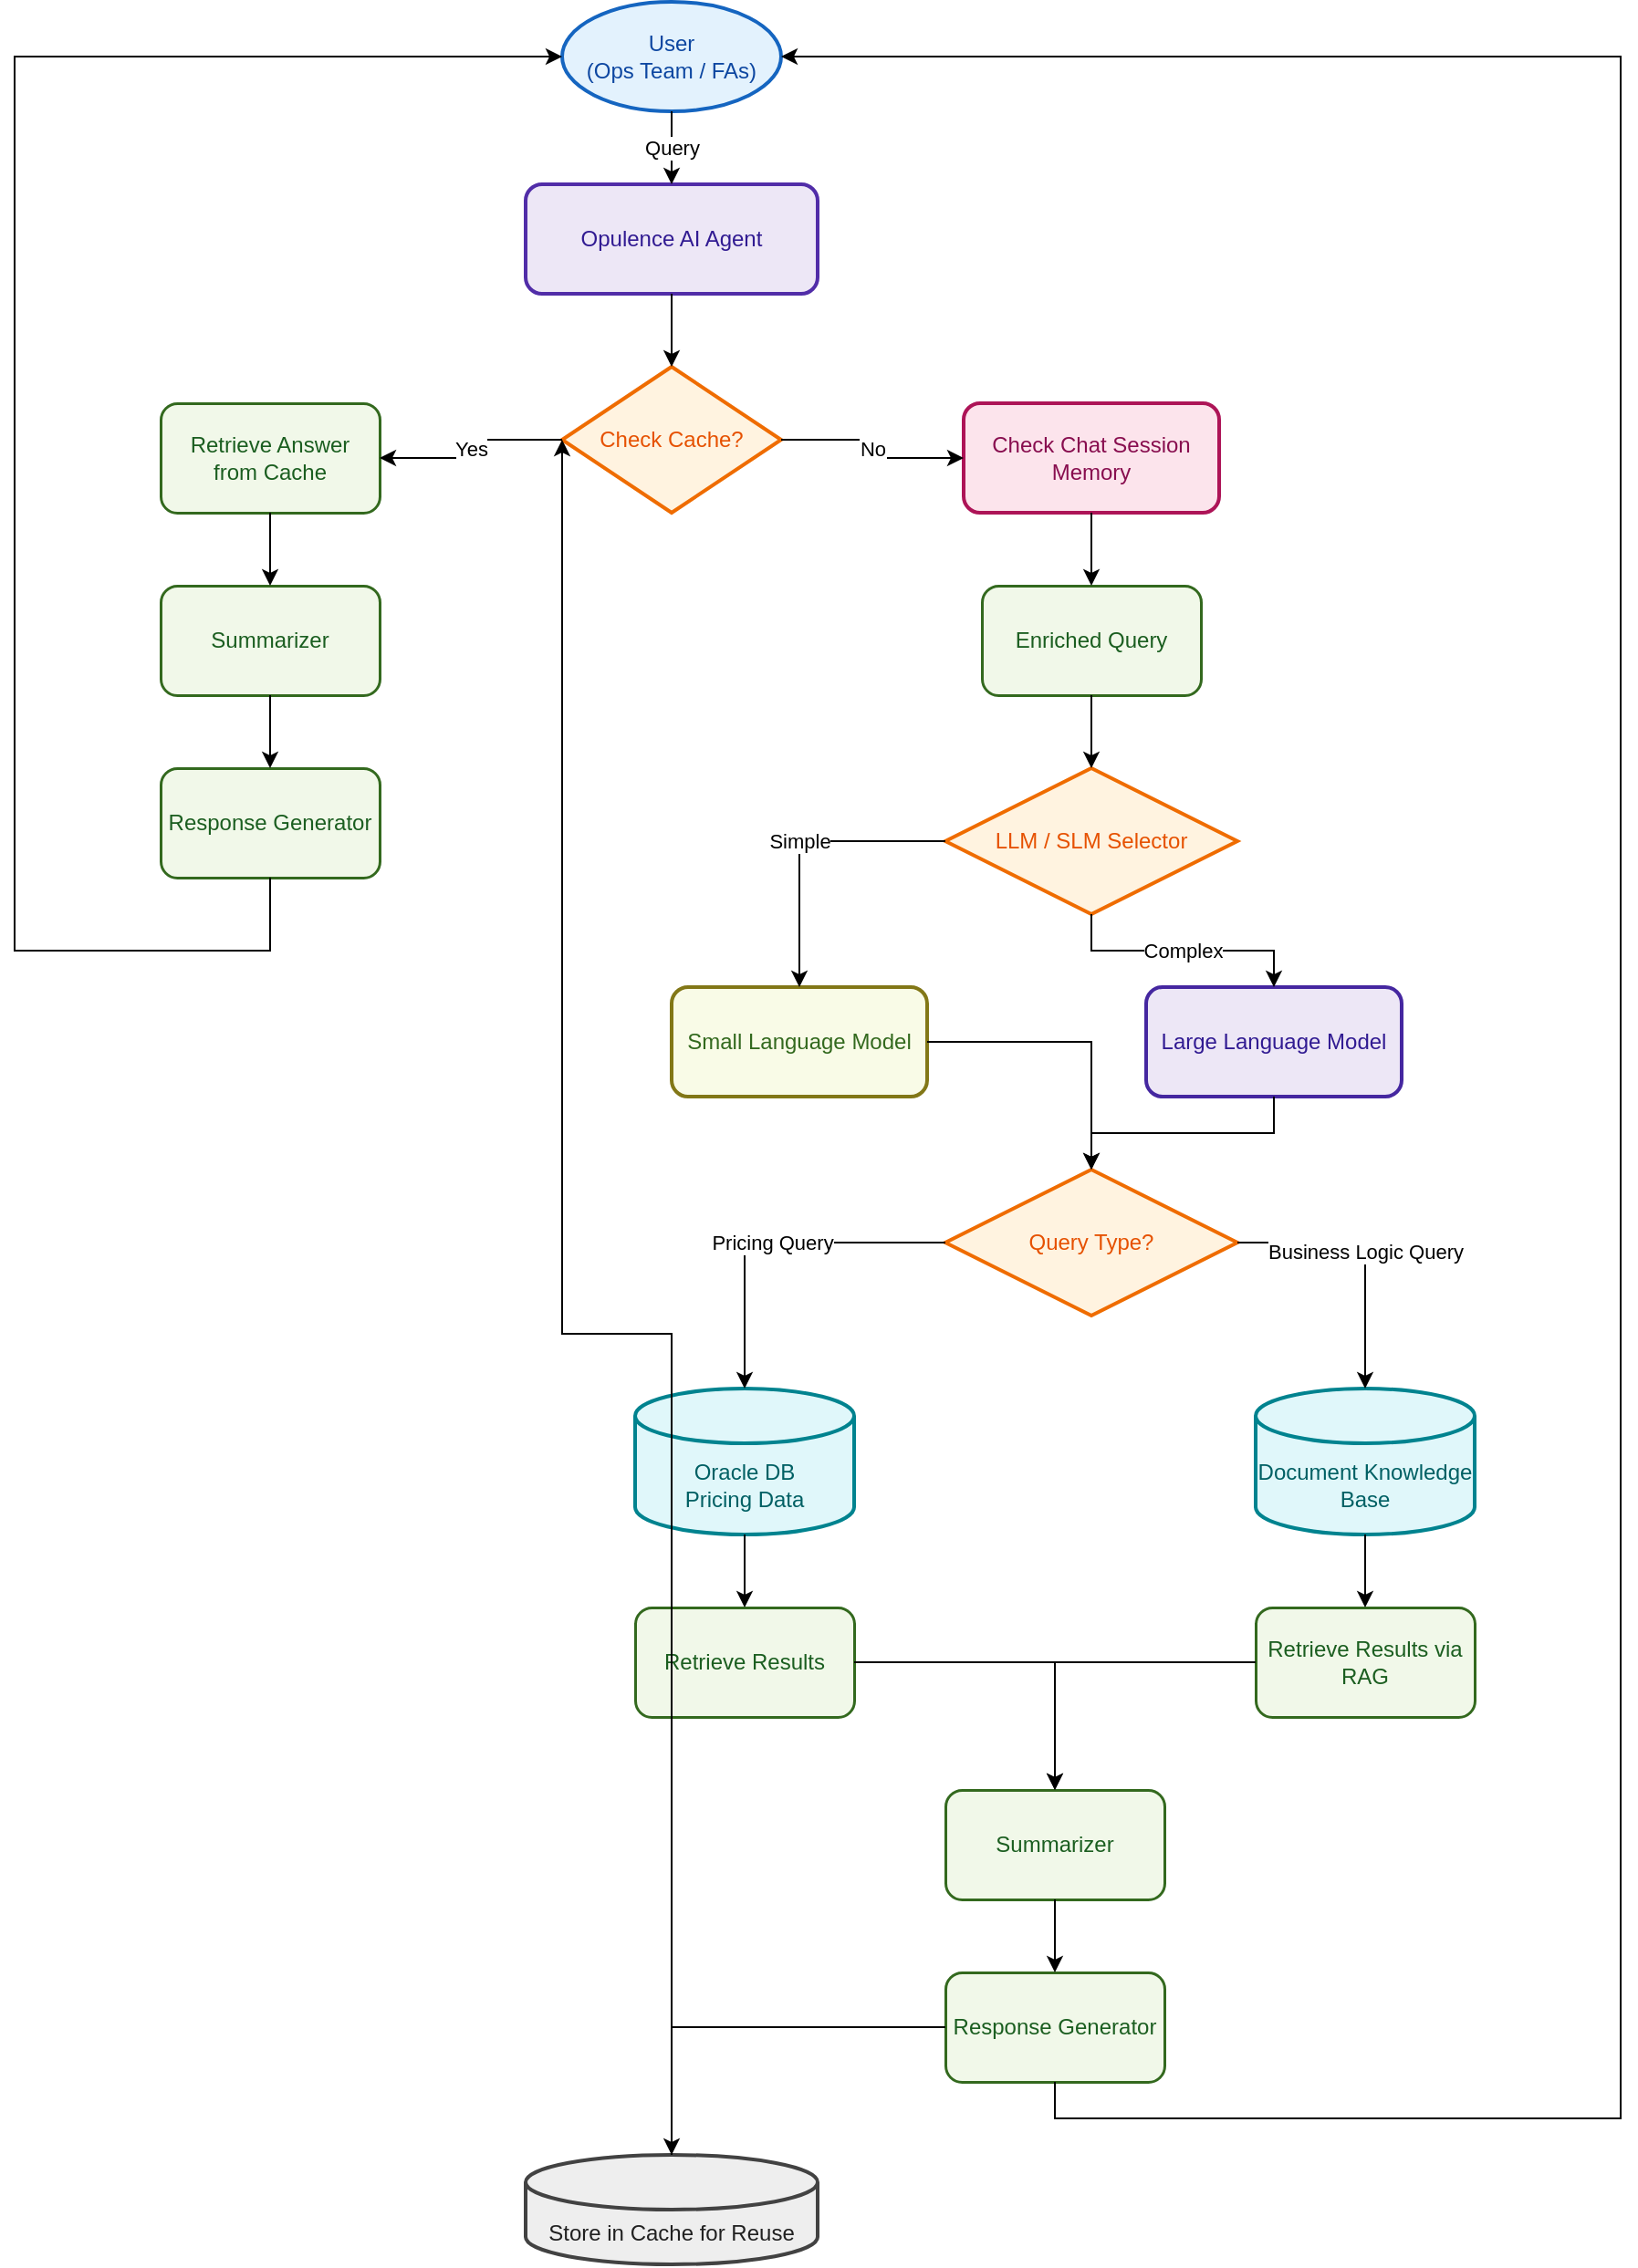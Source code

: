 <mxfile version="28.1.2">
  <diagram name="Opulence AI Agent Flow" id="NL_RCInChaSMK1xMieWF">
    <mxGraphModel dx="1034" dy="570" grid="1" gridSize="10" guides="1" tooltips="1" connect="1" arrows="1" fold="1" page="1" pageScale="1" pageWidth="850" pageHeight="1100" math="0" shadow="0">
      <root>
        <mxCell id="0" />
        <mxCell id="1" parent="0" />
        <mxCell id="cL05uHltIANyyaPC3ZzF-1" value="User&#xa;(Ops Team / FAs)" style="ellipse;whiteSpace=wrap;html=1;fillColor=#e3f2fd;strokeColor=#1565c0;strokeWidth=2;fontColor=#0d47a1;" vertex="1" parent="1">
          <mxGeometry x="500" y="40" width="120" height="60" as="geometry" />
        </mxCell>
        <mxCell id="cL05uHltIANyyaPC3ZzF-2" value="Opulence AI Agent" style="rounded=1;whiteSpace=wrap;html=1;fillColor=#ede7f6;strokeColor=#512da8;strokeWidth=2;fontColor=#311b92;" vertex="1" parent="1">
          <mxGeometry x="480" y="140" width="160" height="60" as="geometry" />
        </mxCell>
        <mxCell id="cL05uHltIANyyaPC3ZzF-3" value="Check Cache?" style="rhombus;whiteSpace=wrap;html=1;fillColor=#fff3e0;strokeColor=#ef6c00;strokeWidth=2;fontColor=#e65100;" vertex="1" parent="1">
          <mxGeometry x="500" y="240" width="120" height="80" as="geometry" />
        </mxCell>
        <mxCell id="cL05uHltIANyyaPC3ZzF-4" value="Retrieve Answer&#xa;from Cache" style="rounded=1;whiteSpace=wrap;html=1;fillColor=#f1f8e9;strokeColor=#33691e;strokeWidth=1.5;fontColor=#1b5e20;" vertex="1" parent="1">
          <mxGeometry x="280" y="260" width="120" height="60" as="geometry" />
        </mxCell>
        <mxCell id="cL05uHltIANyyaPC3ZzF-5" value="Summarizer" style="rounded=1;whiteSpace=wrap;html=1;fillColor=#f1f8e9;strokeColor=#33691e;strokeWidth=1.5;fontColor=#1b5e20;" vertex="1" parent="1">
          <mxGeometry x="280" y="360" width="120" height="60" as="geometry" />
        </mxCell>
        <mxCell id="cL05uHltIANyyaPC3ZzF-6" value="Response Generator" style="rounded=1;whiteSpace=wrap;html=1;fillColor=#f1f8e9;strokeColor=#33691e;strokeWidth=1.5;fontColor=#1b5e20;" vertex="1" parent="1">
          <mxGeometry x="280" y="460" width="120" height="60" as="geometry" />
        </mxCell>
        <mxCell id="cL05uHltIANyyaPC3ZzF-7" value="Check Chat Session Memory" style="rounded=1;whiteSpace=wrap;html=1;fillColor=#fce4ec;strokeColor=#ad1457;strokeWidth=2;fontColor=#880e4f;" vertex="1" parent="1">
          <mxGeometry x="720" y="260" width="140" height="60" as="geometry" />
        </mxCell>
        <mxCell id="cL05uHltIANyyaPC3ZzF-8" value="Enriched Query" style="rounded=1;whiteSpace=wrap;html=1;fillColor=#f1f8e9;strokeColor=#33691e;strokeWidth=1.5;fontColor=#1b5e20;" vertex="1" parent="1">
          <mxGeometry x="730" y="360" width="120" height="60" as="geometry" />
        </mxCell>
        <mxCell id="cL05uHltIANyyaPC3ZzF-9" value="LLM / SLM Selector" style="rhombus;whiteSpace=wrap;html=1;fillColor=#fff3e0;strokeColor=#ef6c00;strokeWidth=2;fontColor=#e65100;" vertex="1" parent="1">
          <mxGeometry x="710" y="460" width="160" height="80" as="geometry" />
        </mxCell>
        <mxCell id="cL05uHltIANyyaPC3ZzF-10" value="Small Language Model" style="rounded=1;whiteSpace=wrap;html=1;fillColor=#f9fbe7;strokeColor=#827717;strokeWidth=2;fontColor=#33691e;" vertex="1" parent="1">
          <mxGeometry x="560" y="580" width="140" height="60" as="geometry" />
        </mxCell>
        <mxCell id="cL05uHltIANyyaPC3ZzF-11" value="Large Language Model" style="rounded=1;whiteSpace=wrap;html=1;fillColor=#ede7f6;strokeColor=#4527a0;strokeWidth=2;fontColor=#311b92;" vertex="1" parent="1">
          <mxGeometry x="820" y="580" width="140" height="60" as="geometry" />
        </mxCell>
        <mxCell id="cL05uHltIANyyaPC3ZzF-12" value="Query Type?" style="rhombus;whiteSpace=wrap;html=1;fillColor=#fff3e0;strokeColor=#ef6c00;strokeWidth=2;fontColor=#e65100;" vertex="1" parent="1">
          <mxGeometry x="710" y="680" width="160" height="80" as="geometry" />
        </mxCell>
        <mxCell id="cL05uHltIANyyaPC3ZzF-13" value="Oracle DB&#xa;Pricing Data" style="shape=cylinder3;whiteSpace=wrap;html=1;boundedLbl=1;backgroundOutline=1;size=15;fillColor=#e0f7fa;strokeColor=#00838f;strokeWidth=2;fontColor=#006064;" vertex="1" parent="1">
          <mxGeometry x="540" y="800" width="120" height="80" as="geometry" />
        </mxCell>
        <mxCell id="cL05uHltIANyyaPC3ZzF-14" value="Document Knowledge Base" style="shape=cylinder3;whiteSpace=wrap;html=1;boundedLbl=1;backgroundOutline=1;size=15;fillColor=#e0f7fa;strokeColor=#00838f;strokeWidth=2;fontColor=#006064;" vertex="1" parent="1">
          <mxGeometry x="880" y="800" width="120" height="80" as="geometry" />
        </mxCell>
        <mxCell id="cL05uHltIANyyaPC3ZzF-15" value="Retrieve Results" style="rounded=1;whiteSpace=wrap;html=1;fillColor=#f1f8e9;strokeColor=#33691e;strokeWidth=1.5;fontColor=#1b5e20;" vertex="1" parent="1">
          <mxGeometry x="540" y="920" width="120" height="60" as="geometry" />
        </mxCell>
        <mxCell id="cL05uHltIANyyaPC3ZzF-16" value="Retrieve Results via RAG" style="rounded=1;whiteSpace=wrap;html=1;fillColor=#f1f8e9;strokeColor=#33691e;strokeWidth=1.5;fontColor=#1b5e20;" vertex="1" parent="1">
          <mxGeometry x="880" y="920" width="120" height="60" as="geometry" />
        </mxCell>
        <mxCell id="cL05uHltIANyyaPC3ZzF-17" value="Summarizer" style="rounded=1;whiteSpace=wrap;html=1;fillColor=#f1f8e9;strokeColor=#33691e;strokeWidth=1.5;fontColor=#1b5e20;" vertex="1" parent="1">
          <mxGeometry x="710" y="1020" width="120" height="60" as="geometry" />
        </mxCell>
        <mxCell id="cL05uHltIANyyaPC3ZzF-18" value="Response Generator" style="rounded=1;whiteSpace=wrap;html=1;fillColor=#f1f8e9;strokeColor=#33691e;strokeWidth=1.5;fontColor=#1b5e20;" vertex="1" parent="1">
          <mxGeometry x="710" y="1120" width="120" height="60" as="geometry" />
        </mxCell>
        <mxCell id="cL05uHltIANyyaPC3ZzF-19" value="Store in Cache for Reuse" style="shape=cylinder3;whiteSpace=wrap;html=1;boundedLbl=1;backgroundOutline=1;size=15;fillColor=#eeeeee;strokeColor=#424242;strokeWidth=2;fontColor=#212121;" vertex="1" parent="1">
          <mxGeometry x="480" y="1220" width="160" height="60" as="geometry" />
        </mxCell>
        <mxCell id="cL05uHltIANyyaPC3ZzF-20" value="Query" style="edgeStyle=orthogonalEdgeStyle;rounded=0;orthogonalLoop=1;jettySize=auto;html=1;" edge="1" parent="1" source="cL05uHltIANyyaPC3ZzF-1" target="cL05uHltIANyyaPC3ZzF-2">
          <mxGeometry relative="1" as="geometry" />
        </mxCell>
        <mxCell id="cL05uHltIANyyaPC3ZzF-21" value="" style="edgeStyle=orthogonalEdgeStyle;rounded=0;orthogonalLoop=1;jettySize=auto;html=1;" edge="1" parent="1" source="cL05uHltIANyyaPC3ZzF-2" target="cL05uHltIANyyaPC3ZzF-3">
          <mxGeometry relative="1" as="geometry" />
        </mxCell>
        <mxCell id="cL05uHltIANyyaPC3ZzF-22" value="Yes" style="edgeStyle=orthogonalEdgeStyle;rounded=0;orthogonalLoop=1;jettySize=auto;html=1;" edge="1" parent="1" source="cL05uHltIANyyaPC3ZzF-3" target="cL05uHltIANyyaPC3ZzF-4">
          <mxGeometry relative="1" as="geometry" />
        </mxCell>
        <mxCell id="cL05uHltIANyyaPC3ZzF-23" value="No" style="edgeStyle=orthogonalEdgeStyle;rounded=0;orthogonalLoop=1;jettySize=auto;html=1;" edge="1" parent="1" source="cL05uHltIANyyaPC3ZzF-3" target="cL05uHltIANyyaPC3ZzF-7">
          <mxGeometry relative="1" as="geometry" />
        </mxCell>
        <mxCell id="cL05uHltIANyyaPC3ZzF-24" value="" style="edgeStyle=orthogonalEdgeStyle;rounded=0;orthogonalLoop=1;jettySize=auto;html=1;" edge="1" parent="1" source="cL05uHltIANyyaPC3ZzF-4" target="cL05uHltIANyyaPC3ZzF-5">
          <mxGeometry relative="1" as="geometry" />
        </mxCell>
        <mxCell id="cL05uHltIANyyaPC3ZzF-25" value="" style="edgeStyle=orthogonalEdgeStyle;rounded=0;orthogonalLoop=1;jettySize=auto;html=1;" edge="1" parent="1" source="cL05uHltIANyyaPC3ZzF-5" target="cL05uHltIANyyaPC3ZzF-6">
          <mxGeometry relative="1" as="geometry" />
        </mxCell>
        <mxCell id="cL05uHltIANyyaPC3ZzF-26" value="" style="edgeStyle=orthogonalEdgeStyle;rounded=0;orthogonalLoop=1;jettySize=auto;html=1;" edge="1" parent="1" source="cL05uHltIANyyaPC3ZzF-6" target="cL05uHltIANyyaPC3ZzF-1">
          <mxGeometry relative="1" as="geometry">
            <Array as="points">
              <mxPoint x="340" y="560" />
              <mxPoint x="200" y="560" />
              <mxPoint x="200" y="70" />
            </Array>
          </mxGeometry>
        </mxCell>
        <mxCell id="cL05uHltIANyyaPC3ZzF-27" value="" style="edgeStyle=orthogonalEdgeStyle;rounded=0;orthogonalLoop=1;jettySize=auto;html=1;" edge="1" parent="1" source="cL05uHltIANyyaPC3ZzF-7" target="cL05uHltIANyyaPC3ZzF-8">
          <mxGeometry relative="1" as="geometry" />
        </mxCell>
        <mxCell id="cL05uHltIANyyaPC3ZzF-28" value="" style="edgeStyle=orthogonalEdgeStyle;rounded=0;orthogonalLoop=1;jettySize=auto;html=1;" edge="1" parent="1" source="cL05uHltIANyyaPC3ZzF-8" target="cL05uHltIANyyaPC3ZzF-9">
          <mxGeometry relative="1" as="geometry" />
        </mxCell>
        <mxCell id="cL05uHltIANyyaPC3ZzF-29" value="Simple" style="edgeStyle=orthogonalEdgeStyle;rounded=0;orthogonalLoop=1;jettySize=auto;html=1;" edge="1" parent="1" source="cL05uHltIANyyaPC3ZzF-9" target="cL05uHltIANyyaPC3ZzF-10">
          <mxGeometry relative="1" as="geometry" />
        </mxCell>
        <mxCell id="cL05uHltIANyyaPC3ZzF-30" value="Complex" style="edgeStyle=orthogonalEdgeStyle;rounded=0;orthogonalLoop=1;jettySize=auto;html=1;" edge="1" parent="1" source="cL05uHltIANyyaPC3ZzF-9" target="cL05uHltIANyyaPC3ZzF-11">
          <mxGeometry relative="1" as="geometry" />
        </mxCell>
        <mxCell id="cL05uHltIANyyaPC3ZzF-31" value="" style="edgeStyle=orthogonalEdgeStyle;rounded=0;orthogonalLoop=1;jettySize=auto;html=1;" edge="1" parent="1" source="cL05uHltIANyyaPC3ZzF-10" target="cL05uHltIANyyaPC3ZzF-12">
          <mxGeometry relative="1" as="geometry" />
        </mxCell>
        <mxCell id="cL05uHltIANyyaPC3ZzF-32" value="" style="edgeStyle=orthogonalEdgeStyle;rounded=0;orthogonalLoop=1;jettySize=auto;html=1;" edge="1" parent="1" source="cL05uHltIANyyaPC3ZzF-11" target="cL05uHltIANyyaPC3ZzF-12">
          <mxGeometry relative="1" as="geometry" />
        </mxCell>
        <mxCell id="cL05uHltIANyyaPC3ZzF-33" value="Pricing Query" style="edgeStyle=orthogonalEdgeStyle;rounded=0;orthogonalLoop=1;jettySize=auto;html=1;" edge="1" parent="1" source="cL05uHltIANyyaPC3ZzF-12" target="cL05uHltIANyyaPC3ZzF-13">
          <mxGeometry relative="1" as="geometry" />
        </mxCell>
        <mxCell id="cL05uHltIANyyaPC3ZzF-34" value="Business Logic Query" style="edgeStyle=orthogonalEdgeStyle;rounded=0;orthogonalLoop=1;jettySize=auto;html=1;" edge="1" parent="1" source="cL05uHltIANyyaPC3ZzF-12" target="cL05uHltIANyyaPC3ZzF-14">
          <mxGeometry relative="1" as="geometry" />
        </mxCell>
        <mxCell id="cL05uHltIANyyaPC3ZzF-35" value="" style="edgeStyle=orthogonalEdgeStyle;rounded=0;orthogonalLoop=1;jettySize=auto;html=1;" edge="1" parent="1" source="cL05uHltIANyyaPC3ZzF-13" target="cL05uHltIANyyaPC3ZzF-15">
          <mxGeometry relative="1" as="geometry" />
        </mxCell>
        <mxCell id="cL05uHltIANyyaPC3ZzF-36" value="" style="edgeStyle=orthogonalEdgeStyle;rounded=0;orthogonalLoop=1;jettySize=auto;html=1;" edge="1" parent="1" source="cL05uHltIANyyaPC3ZzF-14" target="cL05uHltIANyyaPC3ZzF-16">
          <mxGeometry relative="1" as="geometry" />
        </mxCell>
        <mxCell id="cL05uHltIANyyaPC3ZzF-37" value="" style="edgeStyle=orthogonalEdgeStyle;rounded=0;orthogonalLoop=1;jettySize=auto;html=1;" edge="1" parent="1" source="cL05uHltIANyyaPC3ZzF-15" target="cL05uHltIANyyaPC3ZzF-17">
          <mxGeometry relative="1" as="geometry" />
        </mxCell>
        <mxCell id="cL05uHltIANyyaPC3ZzF-38" value="" style="edgeStyle=orthogonalEdgeStyle;rounded=0;orthogonalLoop=1;jettySize=auto;html=1;" edge="1" parent="1" source="cL05uHltIANyyaPC3ZzF-16" target="cL05uHltIANyyaPC3ZzF-17">
          <mxGeometry relative="1" as="geometry" />
        </mxCell>
        <mxCell id="cL05uHltIANyyaPC3ZzF-39" value="" style="edgeStyle=orthogonalEdgeStyle;rounded=0;orthogonalLoop=1;jettySize=auto;html=1;" edge="1" parent="1" source="cL05uHltIANyyaPC3ZzF-17" target="cL05uHltIANyyaPC3ZzF-18">
          <mxGeometry relative="1" as="geometry" />
        </mxCell>
        <mxCell id="cL05uHltIANyyaPC3ZzF-40" value="" style="edgeStyle=orthogonalEdgeStyle;rounded=0;orthogonalLoop=1;jettySize=auto;html=1;" edge="1" parent="1" source="cL05uHltIANyyaPC3ZzF-18" target="cL05uHltIANyyaPC3ZzF-1">
          <mxGeometry relative="1" as="geometry">
            <Array as="points">
              <mxPoint x="770" y="1200" />
              <mxPoint x="1080" y="1200" />
              <mxPoint x="1080" y="70" />
            </Array>
          </mxGeometry>
        </mxCell>
        <mxCell id="cL05uHltIANyyaPC3ZzF-41" value="" style="edgeStyle=orthogonalEdgeStyle;rounded=0;orthogonalLoop=1;jettySize=auto;html=1;" edge="1" parent="1" source="cL05uHltIANyyaPC3ZzF-18" target="cL05uHltIANyyaPC3ZzF-19">
          <mxGeometry relative="1" as="geometry" />
        </mxCell>
        <mxCell id="cL05uHltIANyyaPC3ZzF-42" value="" style="edgeStyle=orthogonalEdgeStyle;rounded=0;orthogonalLoop=1;jettySize=auto;html=1;" edge="1" parent="1" source="cL05uHltIANyyaPC3ZzF-19" target="cL05uHltIANyyaPC3ZzF-3">
          <mxGeometry relative="1" as="geometry">
            <Array as="points">
              <mxPoint x="560" y="770" />
              <mxPoint x="500" y="770" />
            </Array>
          </mxGeometry>
        </mxCell>
      </root>
    </mxGraphModel>
  </diagram>
</mxfile>
